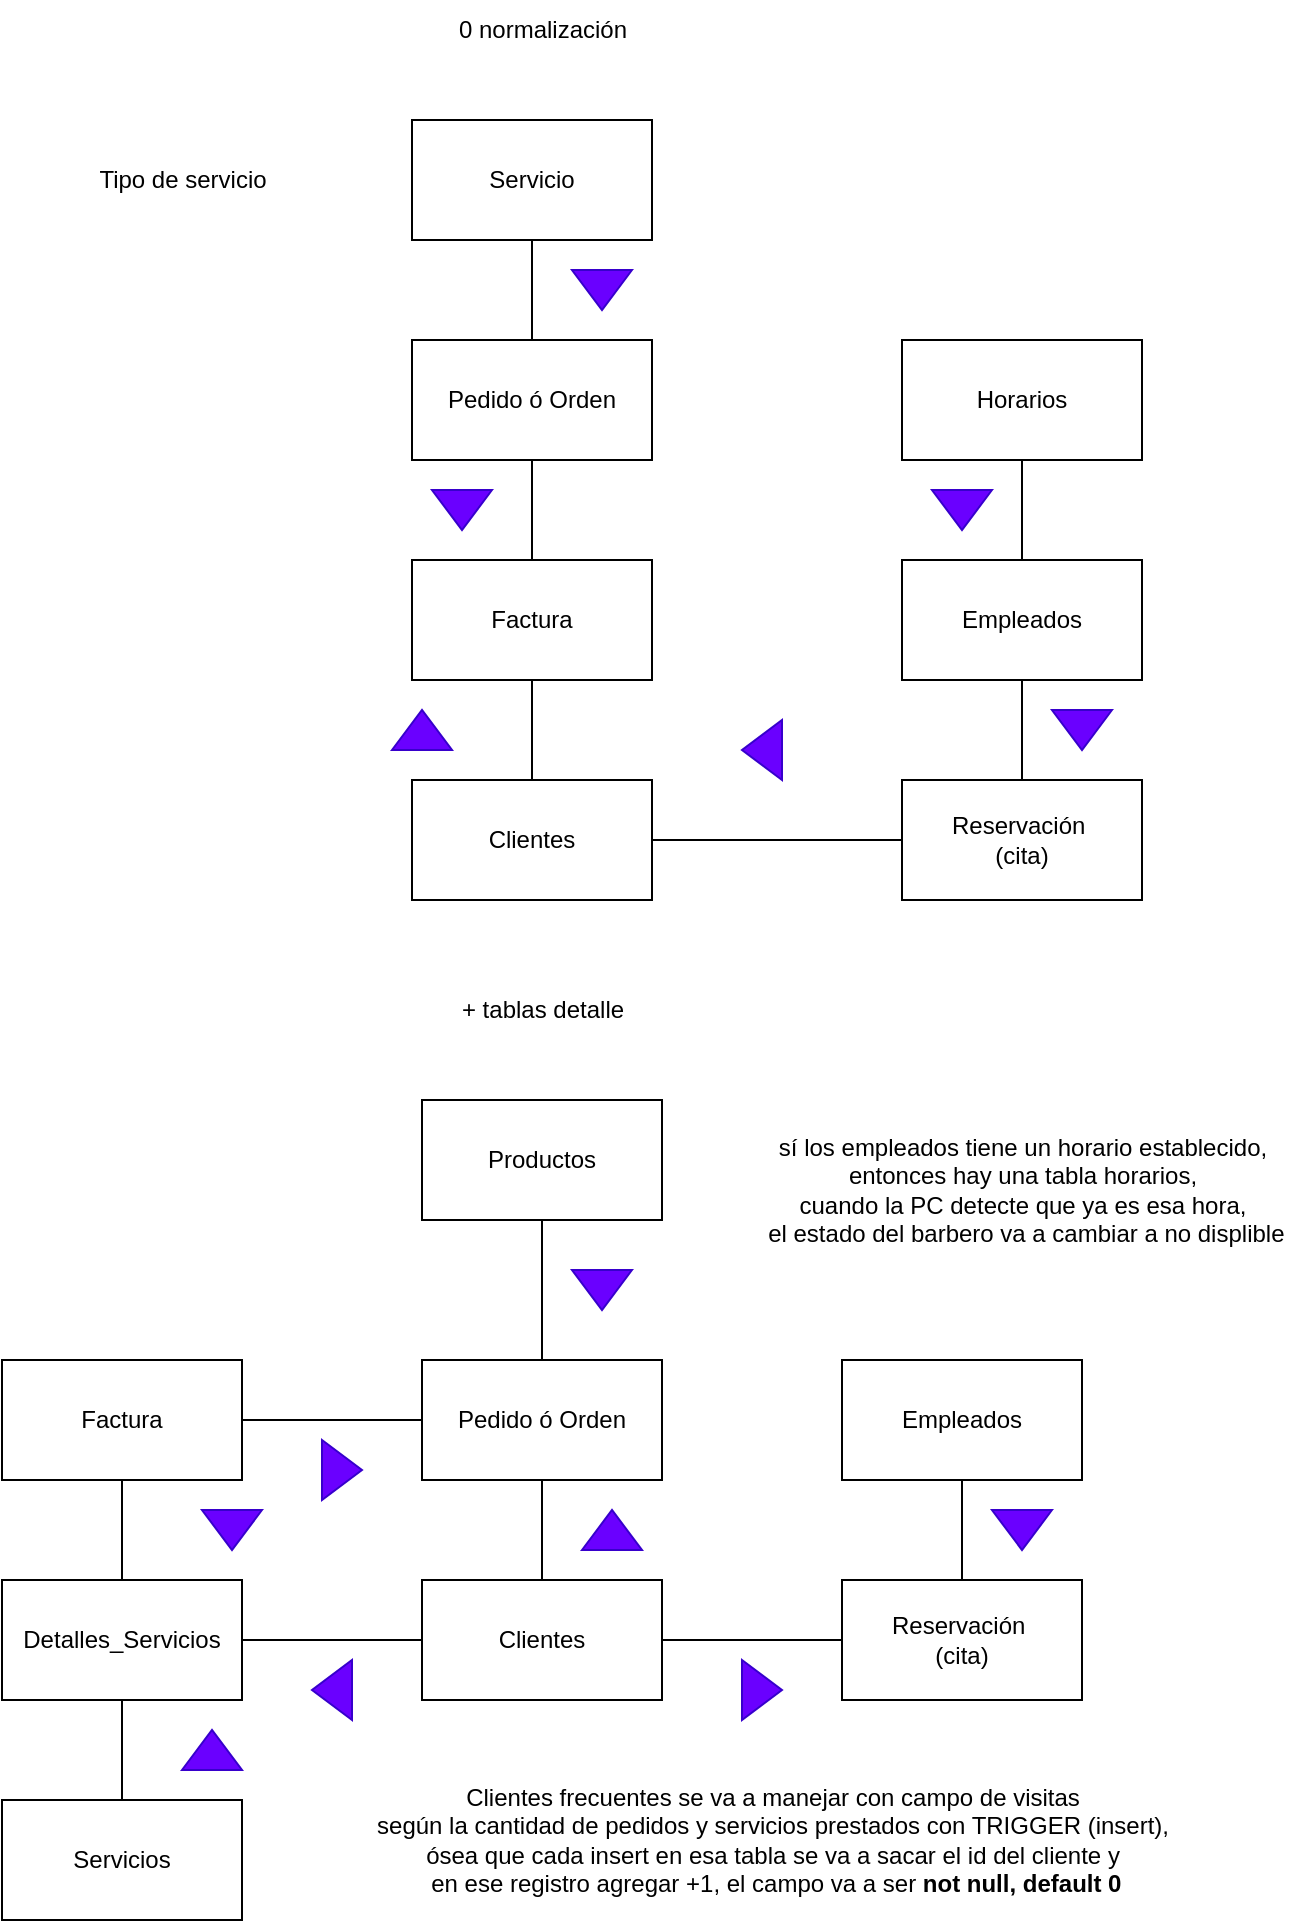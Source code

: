 <mxfile version="20.8.10" type="device"><diagram name="Page-1" id="rWescvoRzvK95DwU_5-D"><mxGraphModel dx="733" dy="655" grid="1" gridSize="10" guides="1" tooltips="1" connect="1" arrows="1" fold="1" page="1" pageScale="1" pageWidth="850" pageHeight="1100" math="0" shadow="0"><root><mxCell id="0"/><mxCell id="1" parent="0"/><mxCell id="AHsL97o0PZ-hPOQVhgDe-13" value="+ tablas detalle" style="text;html=1;align=center;verticalAlign=middle;resizable=0;points=[];autosize=1;strokeColor=none;fillColor=none;" parent="1" vertex="1"><mxGeometry x="375" y="550" width="100" height="30" as="geometry"/></mxCell><mxCell id="AHsL97o0PZ-hPOQVhgDe-21" value="0 normalización" style="text;html=1;align=center;verticalAlign=middle;resizable=0;points=[];autosize=1;strokeColor=none;fillColor=none;" parent="1" vertex="1"><mxGeometry x="370" y="60" width="110" height="30" as="geometry"/></mxCell><mxCell id="AHsL97o0PZ-hPOQVhgDe-43" value="Clientes" style="rounded=0;whiteSpace=wrap;html=1;" parent="1" vertex="1"><mxGeometry x="365" y="850" width="120" height="60" as="geometry"/></mxCell><mxCell id="AHsL97o0PZ-hPOQVhgDe-44" value="Productos" style="rounded=0;whiteSpace=wrap;html=1;" parent="1" vertex="1"><mxGeometry x="365" y="610" width="120" height="60" as="geometry"/></mxCell><mxCell id="AHsL97o0PZ-hPOQVhgDe-45" value="Empleados" style="rounded=0;whiteSpace=wrap;html=1;" parent="1" vertex="1"><mxGeometry x="575" y="740" width="120" height="60" as="geometry"/></mxCell><mxCell id="AHsL97o0PZ-hPOQVhgDe-46" value="Servicios" style="rounded=0;whiteSpace=wrap;html=1;" parent="1" vertex="1"><mxGeometry x="155" y="960" width="120" height="60" as="geometry"/></mxCell><mxCell id="AHsL97o0PZ-hPOQVhgDe-47" value="Pedido ó Orden" style="rounded=0;whiteSpace=wrap;html=1;" parent="1" vertex="1"><mxGeometry x="365" y="740" width="120" height="60" as="geometry"/></mxCell><mxCell id="AHsL97o0PZ-hPOQVhgDe-48" value="Reservación&amp;nbsp;&lt;br&gt;(cita)" style="rounded=0;whiteSpace=wrap;html=1;" parent="1" vertex="1"><mxGeometry x="575" y="850" width="120" height="60" as="geometry"/></mxCell><mxCell id="AHsL97o0PZ-hPOQVhgDe-49" value="Factura" style="rounded=0;whiteSpace=wrap;html=1;" parent="1" vertex="1"><mxGeometry x="155" y="740" width="120" height="60" as="geometry"/></mxCell><mxCell id="AHsL97o0PZ-hPOQVhgDe-51" value="" style="endArrow=none;html=1;rounded=0;" parent="1" source="AHsL97o0PZ-hPOQVhgDe-43" target="AHsL97o0PZ-hPOQVhgDe-48" edge="1"><mxGeometry width="50" height="50" relative="1" as="geometry"><mxPoint x="405" y="870" as="sourcePoint"/><mxPoint x="455" y="820" as="targetPoint"/></mxGeometry></mxCell><mxCell id="AHsL97o0PZ-hPOQVhgDe-52" value="" style="endArrow=none;html=1;rounded=0;" parent="1" source="AHsL97o0PZ-hPOQVhgDe-48" target="AHsL97o0PZ-hPOQVhgDe-45" edge="1"><mxGeometry width="50" height="50" relative="1" as="geometry"><mxPoint x="425" y="870" as="sourcePoint"/><mxPoint x="475" y="820" as="targetPoint"/></mxGeometry></mxCell><mxCell id="AHsL97o0PZ-hPOQVhgDe-53" value="" style="endArrow=none;html=1;rounded=0;" parent="1" source="AHsL97o0PZ-hPOQVhgDe-44" target="AHsL97o0PZ-hPOQVhgDe-47" edge="1"><mxGeometry width="50" height="50" relative="1" as="geometry"><mxPoint x="405" y="870" as="sourcePoint"/><mxPoint x="475" y="720" as="targetPoint"/></mxGeometry></mxCell><mxCell id="AHsL97o0PZ-hPOQVhgDe-54" value="" style="endArrow=none;html=1;rounded=0;" parent="1" source="AHsL97o0PZ-hPOQVhgDe-43" target="AHsL97o0PZ-hPOQVhgDe-47" edge="1"><mxGeometry width="50" height="50" relative="1" as="geometry"><mxPoint x="405" y="870" as="sourcePoint"/><mxPoint x="455" y="820" as="targetPoint"/></mxGeometry></mxCell><mxCell id="AHsL97o0PZ-hPOQVhgDe-55" value="" style="endArrow=none;html=1;rounded=0;" parent="1" source="AHsL97o0PZ-hPOQVhgDe-49" target="AHsL97o0PZ-hPOQVhgDe-47" edge="1"><mxGeometry width="50" height="50" relative="1" as="geometry"><mxPoint x="405" y="870" as="sourcePoint"/><mxPoint x="455" y="820" as="targetPoint"/></mxGeometry></mxCell><mxCell id="AHsL97o0PZ-hPOQVhgDe-59" value="" style="triangle;whiteSpace=wrap;html=1;rotation=0;fillColor=#6a00ff;fontColor=#ffffff;strokeColor=#3700CC;" parent="1" vertex="1"><mxGeometry x="315" y="780" width="20" height="30" as="geometry"/></mxCell><mxCell id="AHsL97o0PZ-hPOQVhgDe-60" value="" style="triangle;whiteSpace=wrap;html=1;rotation=90;fillColor=#6a00ff;fontColor=#ffffff;strokeColor=#3700CC;" parent="1" vertex="1"><mxGeometry x="445" y="690" width="20" height="30" as="geometry"/></mxCell><mxCell id="AHsL97o0PZ-hPOQVhgDe-61" value="" style="triangle;whiteSpace=wrap;html=1;rotation=90;fillColor=#6a00ff;fontColor=#ffffff;strokeColor=#3700CC;" parent="1" vertex="1"><mxGeometry x="655" y="810" width="20" height="30" as="geometry"/></mxCell><mxCell id="AHsL97o0PZ-hPOQVhgDe-62" value="" style="triangle;whiteSpace=wrap;html=1;rotation=0;fillColor=#6a00ff;fontColor=#ffffff;strokeColor=#3700CC;" parent="1" vertex="1"><mxGeometry x="525" y="890" width="20" height="30" as="geometry"/></mxCell><mxCell id="AHsL97o0PZ-hPOQVhgDe-63" value="" style="triangle;whiteSpace=wrap;html=1;rotation=-90;fillColor=#6a00ff;fontColor=#ffffff;strokeColor=#3700CC;" parent="1" vertex="1"><mxGeometry x="450" y="810" width="20" height="30" as="geometry"/></mxCell><mxCell id="AHsL97o0PZ-hPOQVhgDe-64" value="Detalles_Servicios" style="rounded=0;whiteSpace=wrap;html=1;" parent="1" vertex="1"><mxGeometry x="155" y="850" width="120" height="60" as="geometry"/></mxCell><mxCell id="AHsL97o0PZ-hPOQVhgDe-65" value="" style="endArrow=none;html=1;rounded=0;" parent="1" source="AHsL97o0PZ-hPOQVhgDe-64" target="AHsL97o0PZ-hPOQVhgDe-43" edge="1"><mxGeometry width="50" height="50" relative="1" as="geometry"><mxPoint x="350" y="1000" as="sourcePoint"/><mxPoint x="400" y="950" as="targetPoint"/></mxGeometry></mxCell><mxCell id="AHsL97o0PZ-hPOQVhgDe-66" value="" style="endArrow=none;html=1;rounded=0;" parent="1" source="AHsL97o0PZ-hPOQVhgDe-46" target="AHsL97o0PZ-hPOQVhgDe-64" edge="1"><mxGeometry width="50" height="50" relative="1" as="geometry"><mxPoint x="450" y="1010" as="sourcePoint"/><mxPoint x="500" y="960" as="targetPoint"/></mxGeometry></mxCell><mxCell id="AHsL97o0PZ-hPOQVhgDe-67" value="" style="triangle;whiteSpace=wrap;html=1;rotation=-90;fillColor=#6a00ff;fontColor=#ffffff;strokeColor=#3700CC;" parent="1" vertex="1"><mxGeometry x="250" y="920" width="20" height="30" as="geometry"/></mxCell><mxCell id="AHsL97o0PZ-hPOQVhgDe-68" value="" style="triangle;whiteSpace=wrap;html=1;rotation=-180;fillColor=#6a00ff;fontColor=#ffffff;strokeColor=#3700CC;" parent="1" vertex="1"><mxGeometry x="310" y="890" width="20" height="30" as="geometry"/></mxCell><mxCell id="AHsL97o0PZ-hPOQVhgDe-69" value="" style="endArrow=none;html=1;rounded=0;" parent="1" source="AHsL97o0PZ-hPOQVhgDe-64" target="AHsL97o0PZ-hPOQVhgDe-49" edge="1"><mxGeometry width="50" height="50" relative="1" as="geometry"><mxPoint x="410" y="950" as="sourcePoint"/><mxPoint x="460" y="900" as="targetPoint"/></mxGeometry></mxCell><mxCell id="AHsL97o0PZ-hPOQVhgDe-70" value="" style="triangle;whiteSpace=wrap;html=1;rotation=90;fillColor=#6a00ff;fontColor=#ffffff;strokeColor=#3700CC;" parent="1" vertex="1"><mxGeometry x="260" y="810" width="20" height="30" as="geometry"/></mxCell><mxCell id="AHsL97o0PZ-hPOQVhgDe-72" value="sí los empleados tiene un horario establecido, &lt;br&gt;entonces hay una tabla horarios,&lt;br&gt;cuando la PC detecte que ya es esa hora,&lt;br&gt;&amp;nbsp;el estado del barbero va a cambiar a no displible" style="text;html=1;align=center;verticalAlign=middle;resizable=0;points=[];autosize=1;strokeColor=none;fillColor=none;" parent="1" vertex="1"><mxGeometry x="520" y="620" width="290" height="70" as="geometry"/></mxCell><mxCell id="AHsL97o0PZ-hPOQVhgDe-73" value="Clientes frecuentes se va a manejar con campo de visitas&lt;br&gt;según la cantidad de pedidos y servicios prestados con TRIGGER (insert), &lt;br&gt;ósea que cada insert en esa tabla se va a sacar el id del cliente y&lt;br&gt;&amp;nbsp;en ese registro agregar +1, el campo va a ser &lt;b&gt;not null, default 0&lt;/b&gt;" style="text;html=1;align=center;verticalAlign=middle;resizable=0;points=[];autosize=1;strokeColor=none;fillColor=none;" parent="1" vertex="1"><mxGeometry x="330" y="945" width="420" height="70" as="geometry"/></mxCell><mxCell id="bMZ9iwsEtKlVHBehMqqh-1" value="Clientes" style="rounded=0;whiteSpace=wrap;html=1;" vertex="1" parent="1"><mxGeometry x="360" y="450" width="120" height="60" as="geometry"/></mxCell><mxCell id="bMZ9iwsEtKlVHBehMqqh-2" value="Servicio" style="rounded=0;whiteSpace=wrap;html=1;" vertex="1" parent="1"><mxGeometry x="360" y="120" width="120" height="60" as="geometry"/></mxCell><mxCell id="bMZ9iwsEtKlVHBehMqqh-3" value="Empleados" style="rounded=0;whiteSpace=wrap;html=1;" vertex="1" parent="1"><mxGeometry x="605" y="340" width="120" height="60" as="geometry"/></mxCell><mxCell id="bMZ9iwsEtKlVHBehMqqh-4" value="Pedido ó Orden" style="rounded=0;whiteSpace=wrap;html=1;" vertex="1" parent="1"><mxGeometry x="360" y="230" width="120" height="60" as="geometry"/></mxCell><mxCell id="bMZ9iwsEtKlVHBehMqqh-5" value="Reservación&amp;nbsp;&lt;br&gt;(cita)" style="rounded=0;whiteSpace=wrap;html=1;" vertex="1" parent="1"><mxGeometry x="605" y="450" width="120" height="60" as="geometry"/></mxCell><mxCell id="bMZ9iwsEtKlVHBehMqqh-6" value="Factura" style="rounded=0;whiteSpace=wrap;html=1;" vertex="1" parent="1"><mxGeometry x="360" y="340" width="120" height="60" as="geometry"/></mxCell><mxCell id="bMZ9iwsEtKlVHBehMqqh-7" value="" style="endArrow=none;html=1;rounded=0;" edge="1" parent="1" source="bMZ9iwsEtKlVHBehMqqh-6" target="bMZ9iwsEtKlVHBehMqqh-1"><mxGeometry width="50" height="50" relative="1" as="geometry"><mxPoint x="270" y="390" as="sourcePoint"/><mxPoint x="450" y="330" as="targetPoint"/><Array as="points"/></mxGeometry></mxCell><mxCell id="bMZ9iwsEtKlVHBehMqqh-8" value="" style="endArrow=none;html=1;rounded=0;" edge="1" parent="1" source="bMZ9iwsEtKlVHBehMqqh-1" target="bMZ9iwsEtKlVHBehMqqh-5"><mxGeometry width="50" height="50" relative="1" as="geometry"><mxPoint x="400" y="380" as="sourcePoint"/><mxPoint x="450" y="330" as="targetPoint"/></mxGeometry></mxCell><mxCell id="bMZ9iwsEtKlVHBehMqqh-9" value="" style="endArrow=none;html=1;rounded=0;" edge="1" parent="1" source="bMZ9iwsEtKlVHBehMqqh-5" target="bMZ9iwsEtKlVHBehMqqh-3"><mxGeometry width="50" height="50" relative="1" as="geometry"><mxPoint x="455" y="470" as="sourcePoint"/><mxPoint x="505" y="420" as="targetPoint"/></mxGeometry></mxCell><mxCell id="bMZ9iwsEtKlVHBehMqqh-10" value="" style="endArrow=none;html=1;rounded=0;" edge="1" parent="1" source="bMZ9iwsEtKlVHBehMqqh-2" target="bMZ9iwsEtKlVHBehMqqh-4"><mxGeometry width="50" height="50" relative="1" as="geometry"><mxPoint x="400" y="380" as="sourcePoint"/><mxPoint x="470" y="230" as="targetPoint"/></mxGeometry></mxCell><mxCell id="bMZ9iwsEtKlVHBehMqqh-11" value="" style="endArrow=none;html=1;rounded=0;" edge="1" parent="1" source="bMZ9iwsEtKlVHBehMqqh-6" target="bMZ9iwsEtKlVHBehMqqh-4"><mxGeometry width="50" height="50" relative="1" as="geometry"><mxPoint x="400" y="380" as="sourcePoint"/><mxPoint x="450" y="330" as="targetPoint"/><Array as="points"/></mxGeometry></mxCell><mxCell id="bMZ9iwsEtKlVHBehMqqh-12" value="" style="triangle;whiteSpace=wrap;html=1;rotation=90;fillColor=#6a00ff;fontColor=#ffffff;strokeColor=#3700CC;" vertex="1" parent="1"><mxGeometry x="445" y="190" width="20" height="30" as="geometry"/></mxCell><mxCell id="bMZ9iwsEtKlVHBehMqqh-13" value="" style="triangle;whiteSpace=wrap;html=1;rotation=90;fillColor=#6a00ff;fontColor=#ffffff;strokeColor=#3700CC;" vertex="1" parent="1"><mxGeometry x="685" y="410" width="20" height="30" as="geometry"/></mxCell><mxCell id="bMZ9iwsEtKlVHBehMqqh-14" value="" style="triangle;whiteSpace=wrap;html=1;rotation=90;fillColor=#6a00ff;fontColor=#ffffff;strokeColor=#3700CC;" vertex="1" parent="1"><mxGeometry x="375" y="300" width="20" height="30" as="geometry"/></mxCell><mxCell id="bMZ9iwsEtKlVHBehMqqh-15" value="" style="triangle;whiteSpace=wrap;html=1;rotation=-90;fillColor=#6a00ff;fontColor=#ffffff;strokeColor=#3700CC;" vertex="1" parent="1"><mxGeometry x="355" y="410" width="20" height="30" as="geometry"/></mxCell><mxCell id="bMZ9iwsEtKlVHBehMqqh-16" value="Tipo de servicio" style="text;html=1;align=center;verticalAlign=middle;resizable=0;points=[];autosize=1;strokeColor=none;fillColor=none;" vertex="1" parent="1"><mxGeometry x="190" y="135" width="110" height="30" as="geometry"/></mxCell><mxCell id="bMZ9iwsEtKlVHBehMqqh-17" value="Horarios" style="rounded=0;whiteSpace=wrap;html=1;" vertex="1" parent="1"><mxGeometry x="605" y="230" width="120" height="60" as="geometry"/></mxCell><mxCell id="bMZ9iwsEtKlVHBehMqqh-18" value="" style="endArrow=none;html=1;rounded=0;" edge="1" parent="1" source="bMZ9iwsEtKlVHBehMqqh-3" target="bMZ9iwsEtKlVHBehMqqh-17"><mxGeometry width="50" height="50" relative="1" as="geometry"><mxPoint x="420" y="290" as="sourcePoint"/><mxPoint x="470" y="240" as="targetPoint"/></mxGeometry></mxCell><mxCell id="bMZ9iwsEtKlVHBehMqqh-19" value="" style="triangle;whiteSpace=wrap;html=1;rotation=90;fillColor=#6a00ff;fontColor=#ffffff;strokeColor=#3700CC;" vertex="1" parent="1"><mxGeometry x="625" y="300" width="20" height="30" as="geometry"/></mxCell><mxCell id="bMZ9iwsEtKlVHBehMqqh-20" value="" style="triangle;whiteSpace=wrap;html=1;rotation=-180;fillColor=#6a00ff;fontColor=#ffffff;strokeColor=#3700CC;" vertex="1" parent="1"><mxGeometry x="525" y="420" width="20" height="30" as="geometry"/></mxCell></root></mxGraphModel></diagram></mxfile>